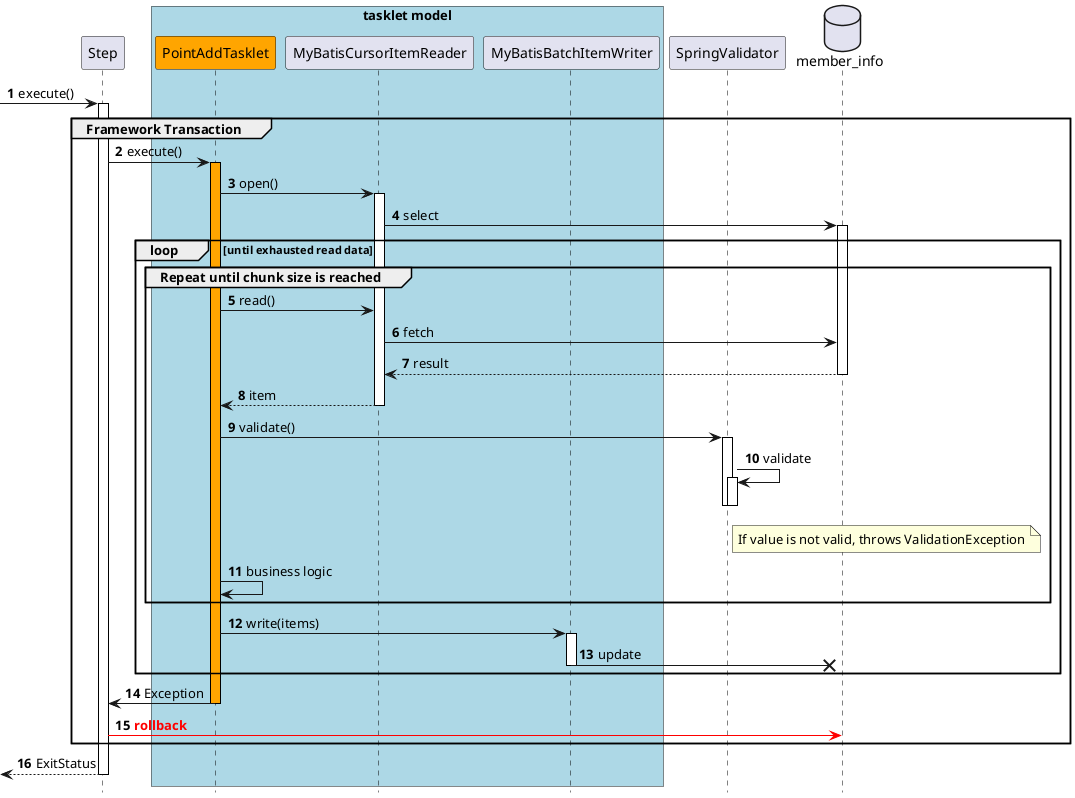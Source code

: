 @startuml

hide footbox
autonumber

participant Step
box "tasklet model" #lightblue
participant PointAddTasklet #Orange
participant MyBatisCursorItemReader
participant MyBatisBatchItemWriter
end box
participant SpringValidator
database "member_info" as db

[->Step : execute()
activate Step
group Framework Transaction
    Step -> PointAddTasklet : execute()
    activate PointAddTasklet #Orange
    PointAddTasklet -> MyBatisCursorItemReader : open()
    activate MyBatisCursorItemReader
    MyBatisCursorItemReader -> db : select
    activate db
    loop until exhausted read data
        group Repeat until chunk size is reached
            PointAddTasklet -> MyBatisCursorItemReader : read()
            MyBatisCursorItemReader -> db : fetch
            db --> MyBatisCursorItemReader : result
            deactivate db
            MyBatisCursorItemReader --> PointAddTasklet : item
            deactivate MyBatisCursorItemReader
            PointAddTasklet -> SpringValidator : validate()
            activate SpringValidator
            SpringValidator -> SpringValidator : validate
            activate SpringValidator
            note right of SpringValidator: If value is not valid, throws ValidationException
            deactivate SpringValidator
            deactivate SpringValidator
            PointAddTasklet -> PointAddTasklet : business logic
        end
        PointAddTasklet -> MyBatisBatchItemWriter : write(items)
        activate  MyBatisBatchItemWriter
        MyBatisBatchItemWriter -X db : update
        deactivate MyBatisBatchItemWriter
    end
    PointAddTasklet -> Step : Exception
    deactivate PointAddTasklet
Step [#red]-> db : <font color="red"><b>rollback</b></font>
end
Step-->[ : ExitStatus
deactivate Step

'Set styles such as format and color of each figure
skinparam Note {
  BackgroundColor #b7fab1
  BorderColor black
}

skinparam Class {
  BorderColor black
  ArrowColor black
}

skinparam Sequence {
  BorderColor black
  ActorBorderColor black
  ArrowColor black
  LifeLineBorderColor black
  BoxLineColor black
  ParticipantBorderColor black
}

skinparam componentStyle uml2

skinparam Component {
  BorderColor black
  ArrowColor black
}

skinparam Interface {
  BorderColor black
  ArrowColor black
}

@enduml
